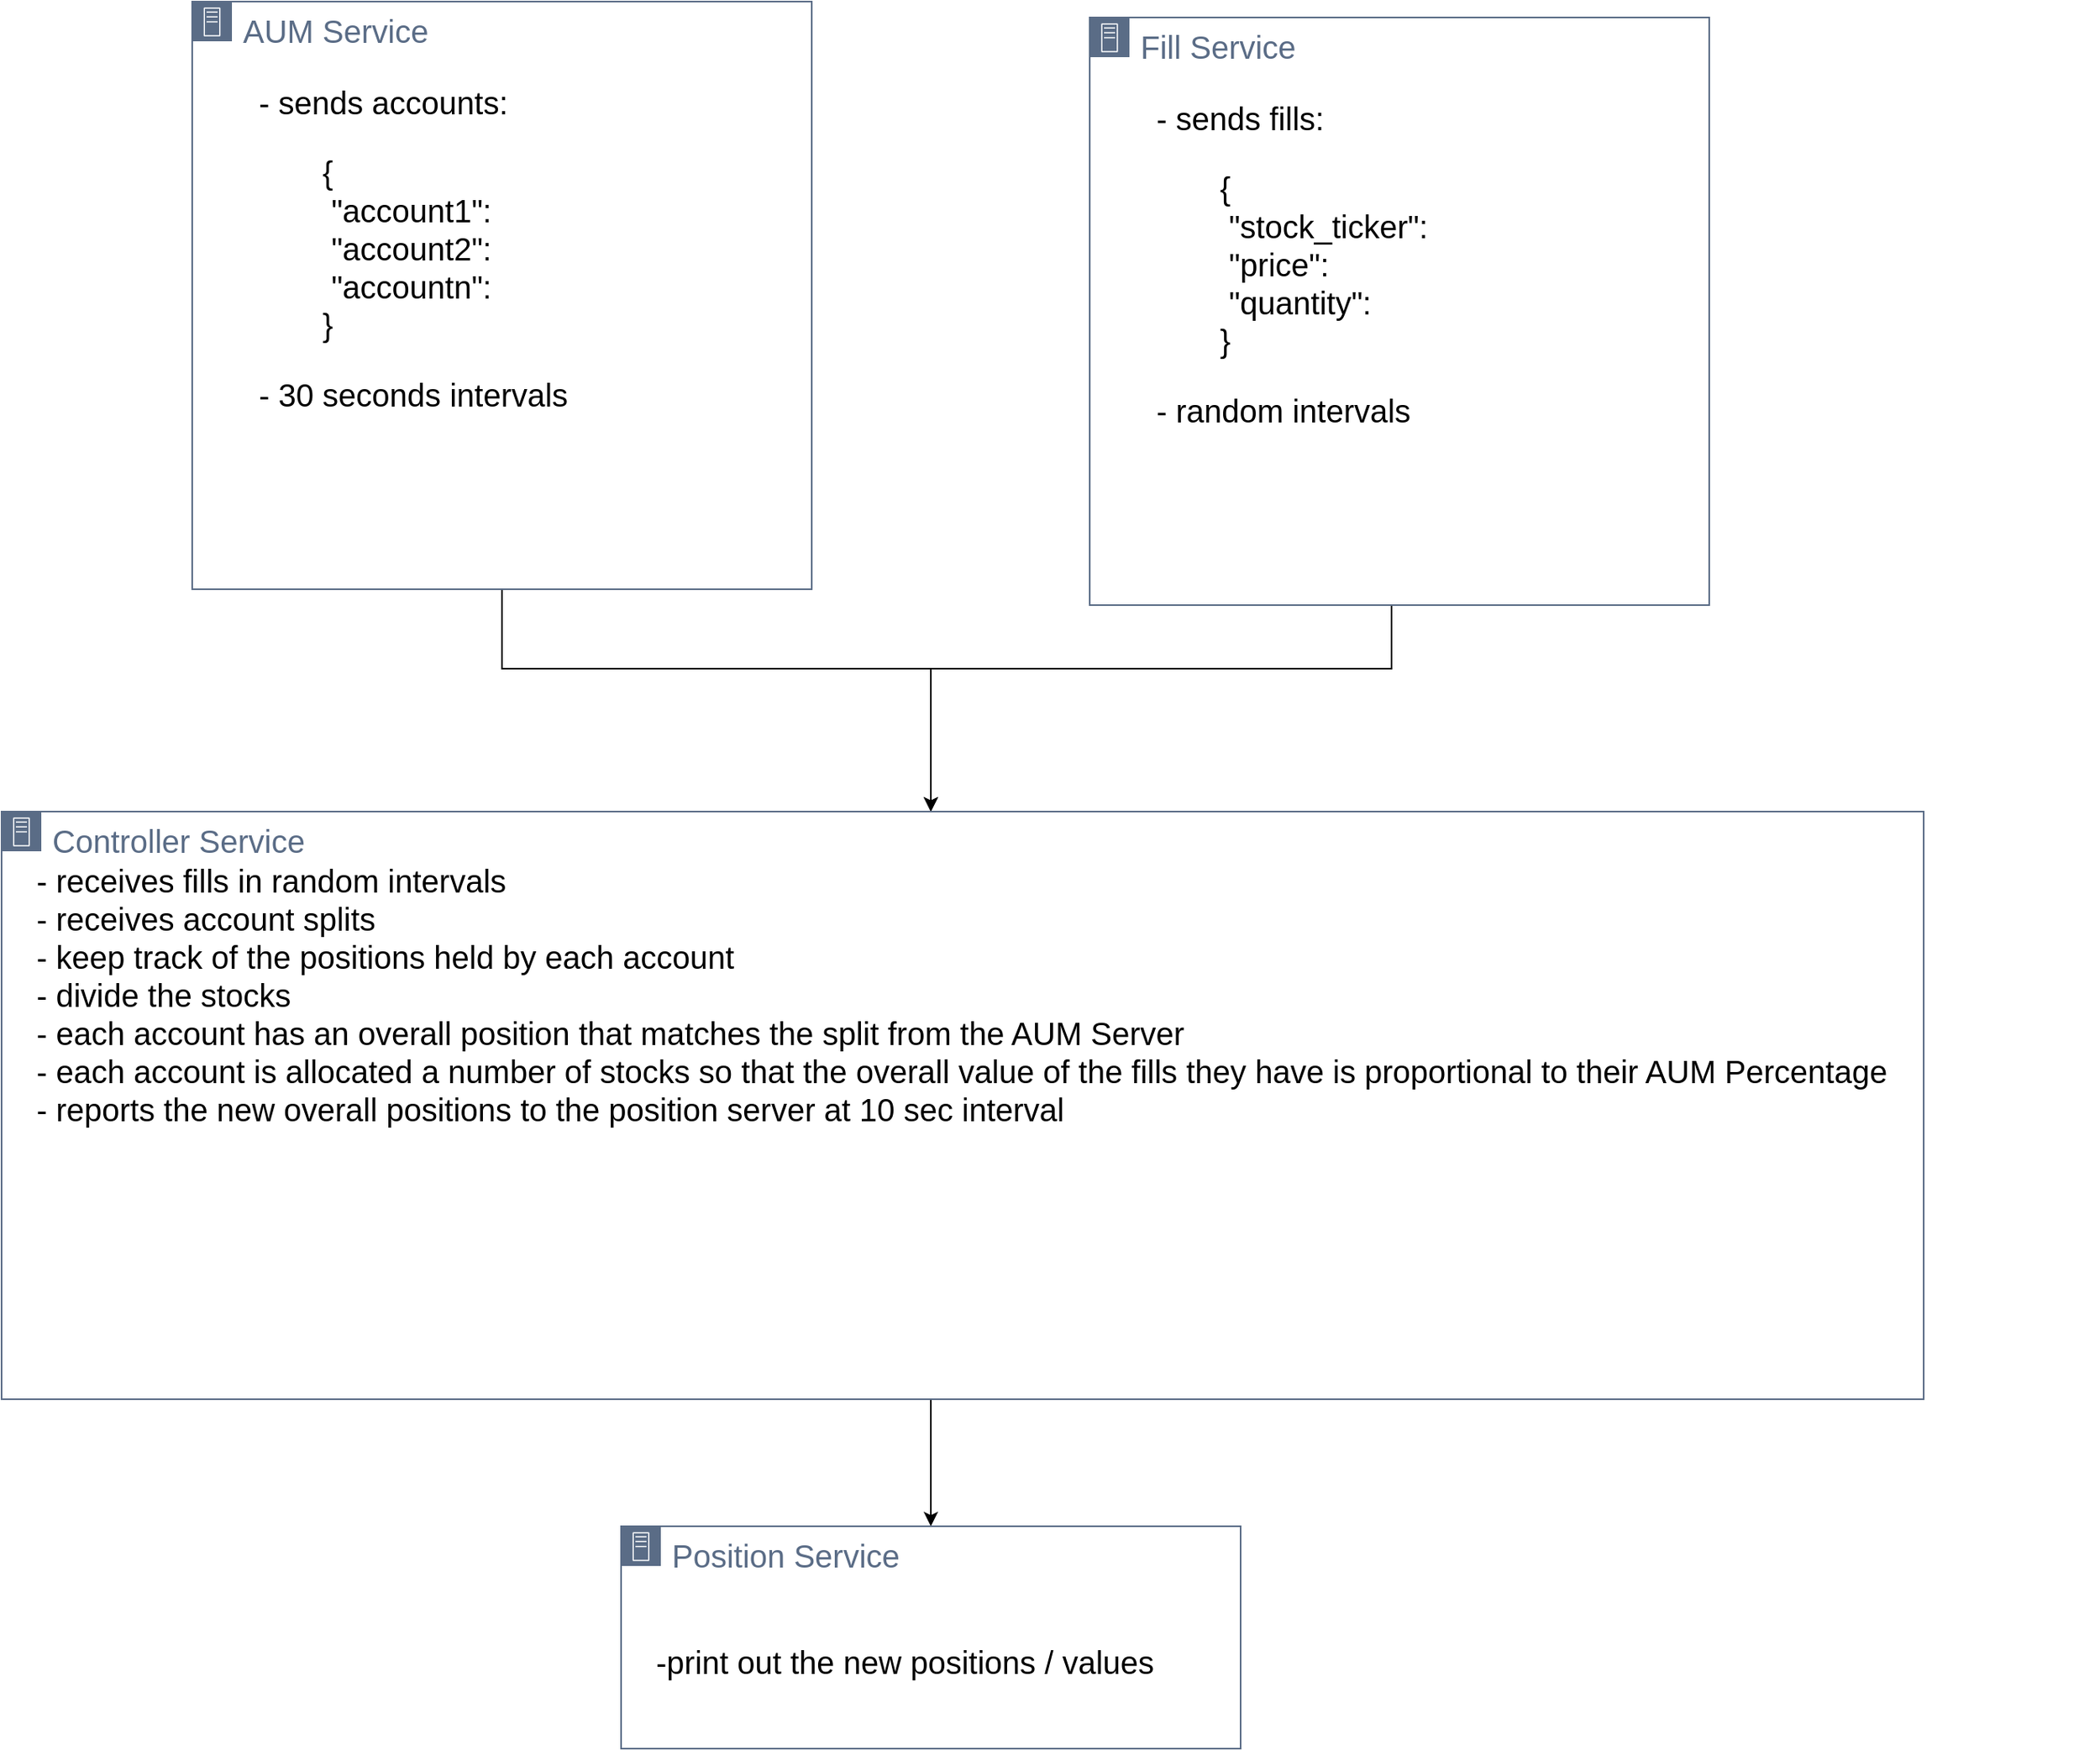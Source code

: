 <mxfile version="15.7.3" type="github">
  <diagram name="Page-1" id="197159a0-c6a4-9194-75a8-e4174976684c">
    <mxGraphModel dx="2062" dy="1080" grid="1" gridSize="10" guides="1" tooltips="1" connect="1" arrows="1" fold="1" page="1" pageScale="1.5" pageWidth="1169" pageHeight="826" background="none" math="0" shadow="0">
      <root>
        <mxCell id="0" style=";html=1;" />
        <mxCell id="1" style=";html=1;" parent="0" />
        <mxCell id="YApbJpbIoY-pW7K9Kt5q-5" value="" style="endArrow=none;startArrow=classic;html=1;rounded=0;fontSize=20;exitX=0.5;exitY=0;exitDx=0;exitDy=0;endFill=0;" edge="1" parent="1">
          <mxGeometry width="50" height="50" relative="1" as="geometry">
            <mxPoint x="845" y="590" as="sourcePoint" />
            <mxPoint x="1135" y="460" as="targetPoint" />
            <Array as="points">
              <mxPoint x="845" y="500" />
              <mxPoint x="1135" y="500" />
            </Array>
          </mxGeometry>
        </mxCell>
        <mxCell id="YApbJpbIoY-pW7K9Kt5q-6" value="" style="endArrow=none;startArrow=classic;html=1;rounded=0;fontSize=20;exitX=0.5;exitY=0;exitDx=0;exitDy=0;endFill=0;entryX=0.5;entryY=1;entryDx=0;entryDy=0;" edge="1" parent="1" target="YApbJpbIoY-pW7K9Kt5q-13">
          <mxGeometry width="50" height="50" relative="1" as="geometry">
            <mxPoint x="845" y="590" as="sourcePoint" />
            <mxPoint x="575" y="460" as="targetPoint" />
            <Array as="points">
              <mxPoint x="845" y="500" />
              <mxPoint x="575" y="500" />
            </Array>
          </mxGeometry>
        </mxCell>
        <mxCell id="YApbJpbIoY-pW7K9Kt5q-8" value="" style="endArrow=classic;html=1;rounded=0;fontSize=20;entryX=0.5;entryY=0;entryDx=0;entryDy=0;exitX=0.5;exitY=1;exitDx=0;exitDy=0;" edge="1" parent="1">
          <mxGeometry width="50" height="50" relative="1" as="geometry">
            <mxPoint x="845" y="960" as="sourcePoint" />
            <mxPoint x="845" y="1040" as="targetPoint" />
          </mxGeometry>
        </mxCell>
        <mxCell id="YApbJpbIoY-pW7K9Kt5q-11" value="" style="group" vertex="1" connectable="0" parent="1">
          <mxGeometry x="965" y="120" width="370" height="340" as="geometry" />
        </mxCell>
        <mxCell id="YApbJpbIoY-pW7K9Kt5q-9" value="&lt;font style=&quot;font-size: 20px&quot;&gt;Fill Service&lt;/font&gt;" style="points=[[0,0],[0.25,0],[0.5,0],[0.75,0],[1,0],[1,0.25],[1,0.5],[1,0.75],[1,1],[0.75,1],[0.5,1],[0.25,1],[0,1],[0,0.75],[0,0.5],[0,0.25]];outlineConnect=0;gradientColor=none;html=1;whiteSpace=wrap;fontSize=12;fontStyle=0;shape=mxgraph.aws4.group;grIcon=mxgraph.aws4.group_on_premise;strokeColor=#5A6C86;fillColor=none;verticalAlign=top;align=left;spacingLeft=30;fontColor=#5A6C86;dashed=0;" vertex="1" parent="YApbJpbIoY-pW7K9Kt5q-11">
          <mxGeometry x="-20" y="-30" width="390" height="370" as="geometry" />
        </mxCell>
        <mxCell id="YApbJpbIoY-pW7K9Kt5q-10" value="&lt;div&gt;- sends fills:&lt;/div&gt;&lt;blockquote&gt;&lt;div&gt;&lt;span style=&quot;white-space: pre&quot;&gt;{&lt;/span&gt;&lt;/div&gt;&lt;div&gt;&lt;span style=&quot;white-space: pre&quot;&gt;&lt;span style=&quot;white-space: pre&quot;&gt;	&lt;/span&gt;&quot;stock_ticker&quot;: &lt;/span&gt;&lt;/div&gt;&lt;div&gt;&lt;span style=&quot;white-space: pre&quot;&gt;&lt;span style=&quot;white-space: pre&quot;&gt;	&lt;/span&gt;&quot;price&quot;:&lt;/span&gt;&lt;/div&gt;&lt;div&gt;&lt;span style=&quot;white-space: pre&quot;&gt;&lt;span style=&quot;white-space: pre&quot;&gt;	&lt;/span&gt;&quot;quantity&quot;:&lt;/span&gt;&lt;/div&gt;&lt;div&gt;&lt;span style=&quot;white-space: pre&quot;&gt;}&lt;br&gt;&lt;/span&gt;&lt;/div&gt;&lt;/blockquote&gt;&lt;div&gt;- random intervals&lt;br&gt;&lt;/div&gt;" style="text;html=1;strokeColor=none;fillColor=none;align=left;verticalAlign=middle;whiteSpace=wrap;rounded=0;fontSize=20;" vertex="1" parent="YApbJpbIoY-pW7K9Kt5q-11">
          <mxGeometry x="20" y="80" width="310" height="90" as="geometry" />
        </mxCell>
        <mxCell id="YApbJpbIoY-pW7K9Kt5q-12" value="" style="group" vertex="1" connectable="0" parent="1">
          <mxGeometry x="400" y="110" width="370" height="340" as="geometry" />
        </mxCell>
        <mxCell id="YApbJpbIoY-pW7K9Kt5q-13" value="&lt;font style=&quot;font-size: 20px&quot;&gt;AUM Service&lt;/font&gt;" style="points=[[0,0],[0.25,0],[0.5,0],[0.75,0],[1,0],[1,0.25],[1,0.5],[1,0.75],[1,1],[0.75,1],[0.5,1],[0.25,1],[0,1],[0,0.75],[0,0.5],[0,0.25]];outlineConnect=0;gradientColor=none;html=1;whiteSpace=wrap;fontSize=12;fontStyle=0;shape=mxgraph.aws4.group;grIcon=mxgraph.aws4.group_on_premise;strokeColor=#5A6C86;fillColor=none;verticalAlign=top;align=left;spacingLeft=30;fontColor=#5A6C86;dashed=0;" vertex="1" parent="YApbJpbIoY-pW7K9Kt5q-12">
          <mxGeometry x="-20" y="-30" width="390" height="370" as="geometry" />
        </mxCell>
        <mxCell id="YApbJpbIoY-pW7K9Kt5q-14" value="&lt;div&gt;- sends accounts:&lt;/div&gt;&lt;blockquote&gt;&lt;div&gt;&lt;span style=&quot;white-space: pre&quot;&gt;{&lt;/span&gt;&lt;/div&gt;&lt;div&gt;&lt;span style=&quot;white-space: pre&quot;&gt;&lt;span style=&quot;white-space: pre&quot;&gt;	&lt;/span&gt;&quot;account1&quot;: &lt;/span&gt;&lt;/div&gt;&lt;div&gt;&lt;span style=&quot;white-space: pre&quot;&gt;&lt;span style=&quot;white-space: pre&quot;&gt;	&lt;/span&gt;&quot;account2&quot;:&lt;/span&gt;&lt;/div&gt;&lt;div&gt;&lt;span style=&quot;white-space: pre&quot;&gt;&lt;span style=&quot;white-space: pre&quot;&gt;	&lt;/span&gt;&quot;accountn&quot;:&lt;/span&gt;&lt;/div&gt;&lt;div&gt;&lt;span style=&quot;white-space: pre&quot;&gt;}&lt;br&gt;&lt;/span&gt;&lt;/div&gt;&lt;/blockquote&gt;&lt;div&gt;- 30 seconds intervals&lt;br&gt;&lt;/div&gt;" style="text;html=1;strokeColor=none;fillColor=none;align=left;verticalAlign=middle;whiteSpace=wrap;rounded=0;fontSize=20;" vertex="1" parent="YApbJpbIoY-pW7K9Kt5q-12">
          <mxGeometry x="20" y="80" width="310" height="90" as="geometry" />
        </mxCell>
        <mxCell id="YApbJpbIoY-pW7K9Kt5q-20" value="" style="group" vertex="1" connectable="0" parent="1">
          <mxGeometry x="280" y="620" width="1300" height="340" as="geometry" />
        </mxCell>
        <mxCell id="YApbJpbIoY-pW7K9Kt5q-21" value="&lt;font style=&quot;font-size: 20px&quot;&gt;Controller Service&lt;/font&gt;" style="points=[[0,0],[0.25,0],[0.5,0],[0.75,0],[1,0],[1,0.25],[1,0.5],[1,0.75],[1,1],[0.75,1],[0.5,1],[0.25,1],[0,1],[0,0.75],[0,0.5],[0,0.25]];outlineConnect=0;gradientColor=none;html=1;whiteSpace=wrap;fontSize=12;fontStyle=0;shape=mxgraph.aws4.group;grIcon=mxgraph.aws4.group_on_premise;strokeColor=#5A6C86;fillColor=none;verticalAlign=top;align=left;spacingLeft=30;fontColor=#5A6C86;dashed=0;" vertex="1" parent="YApbJpbIoY-pW7K9Kt5q-20">
          <mxGeometry x="-20" y="-30" width="1210" height="370" as="geometry" />
        </mxCell>
        <mxCell id="YApbJpbIoY-pW7K9Kt5q-22" value="&lt;div&gt;- receives fills in random intervals&lt;/div&gt;&lt;div&gt;- receives account splits&lt;/div&gt;&lt;div&gt;- keep track of the positions held by each account&lt;br&gt;&lt;/div&gt;&lt;div&gt;- divide the stocks&lt;/div&gt;&lt;div&gt;- each account has an overall position that matches the split from the AUM Server&lt;/div&gt;&lt;div&gt;- each account is allocated a number of stocks so that the overall value of the fills they have is proportional to their AUM Percentage&lt;br&gt;&lt;/div&gt;&lt;div&gt;- reports the new overall positions to the position server at 10 sec interval&lt;br&gt;&lt;/div&gt;" style="text;html=1;strokeColor=none;fillColor=none;align=left;verticalAlign=middle;whiteSpace=wrap;rounded=0;fontSize=20;" vertex="1" parent="YApbJpbIoY-pW7K9Kt5q-20">
          <mxGeometry y="40" width="1300" height="90" as="geometry" />
        </mxCell>
        <mxCell id="YApbJpbIoY-pW7K9Kt5q-27" value="&lt;font style=&quot;font-size: 20px&quot;&gt;Position Service&lt;/font&gt;" style="points=[[0,0],[0.25,0],[0.5,0],[0.75,0],[1,0],[1,0.25],[1,0.5],[1,0.75],[1,1],[0.75,1],[0.5,1],[0.25,1],[0,1],[0,0.75],[0,0.5],[0,0.25]];outlineConnect=0;gradientColor=none;html=1;whiteSpace=wrap;fontSize=12;fontStyle=0;shape=mxgraph.aws4.group;grIcon=mxgraph.aws4.group_on_premise;strokeColor=#5A6C86;fillColor=none;verticalAlign=top;align=left;spacingLeft=30;fontColor=#5A6C86;dashed=0;" vertex="1" parent="1">
          <mxGeometry x="650" y="1040" width="390" height="140" as="geometry" />
        </mxCell>
        <mxCell id="YApbJpbIoY-pW7K9Kt5q-28" value="-print out the new positions / values" style="text;html=1;strokeColor=none;fillColor=none;align=left;verticalAlign=middle;whiteSpace=wrap;rounded=0;fontSize=20;" vertex="1" parent="1">
          <mxGeometry x="670" y="1080" width="340" height="90" as="geometry" />
        </mxCell>
      </root>
    </mxGraphModel>
  </diagram>
</mxfile>
